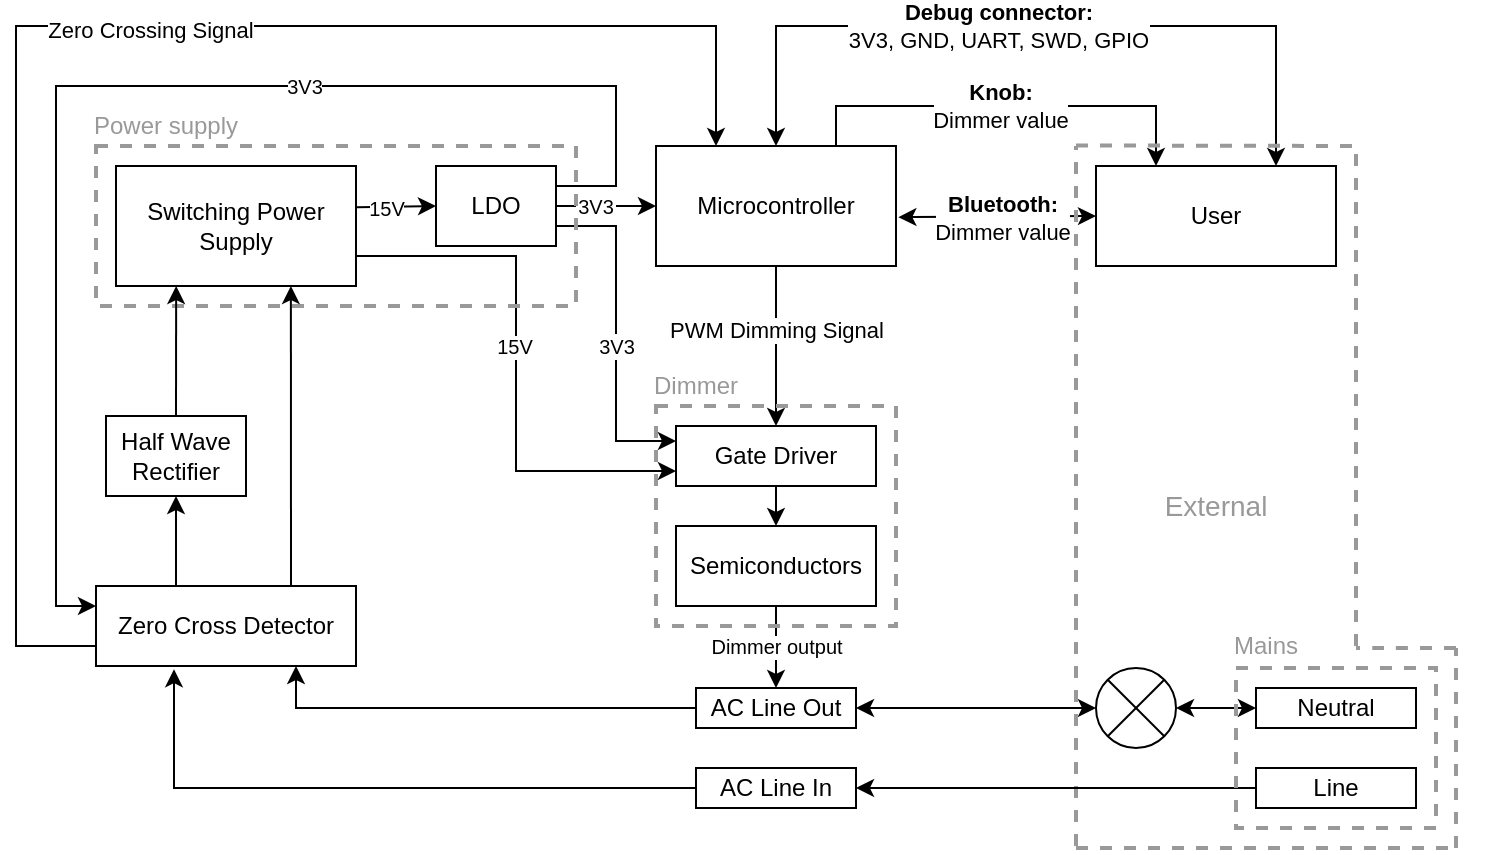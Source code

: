 <mxfile version="15.5.2" type="device" pages="2"><diagram id="4YiswE57RY_9xXz-Nx6q" name="DFD"><mxGraphModel dx="1022" dy="823" grid="1" gridSize="10" guides="1" tooltips="1" connect="1" arrows="1" fold="1" page="0" pageScale="1" pageWidth="827" pageHeight="1169" math="0" shadow="0"><root><mxCell id="0"/><mxCell id="1" parent="0"/><mxCell id="Przot01Rp2UNl-yn8sFl-1" value="Microcontroller" style="rounded=0;whiteSpace=wrap;html=1;" parent="1" vertex="1"><mxGeometry x="770" y="230" width="120" height="60" as="geometry"/></mxCell><mxCell id="Przot01Rp2UNl-yn8sFl-2" value="LDO" style="rounded=0;whiteSpace=wrap;html=1;" parent="1" vertex="1"><mxGeometry x="660" y="240" width="60" height="40" as="geometry"/></mxCell><mxCell id="Przot01Rp2UNl-yn8sFl-3" value="" style="endArrow=classic;html=1;exitX=1;exitY=0.5;exitDx=0;exitDy=0;entryX=0;entryY=0.5;entryDx=0;entryDy=0;startArrow=none;" parent="1" source="Przot01Rp2UNl-yn8sFl-6" target="Przot01Rp2UNl-yn8sFl-1" edge="1"><mxGeometry width="50" height="50" relative="1" as="geometry"><mxPoint x="790" y="450" as="sourcePoint"/><mxPoint x="840" y="400" as="targetPoint"/></mxGeometry></mxCell><mxCell id="Przot01Rp2UNl-yn8sFl-4" value="Switching Power Supply" style="rounded=0;whiteSpace=wrap;html=1;" parent="1" vertex="1"><mxGeometry x="500" y="240" width="120" height="60" as="geometry"/></mxCell><mxCell id="Przot01Rp2UNl-yn8sFl-6" value="&lt;font style=&quot;font-size: 10px&quot;&gt;3V3&lt;/font&gt;" style="text;html=1;strokeColor=none;fillColor=none;align=center;verticalAlign=middle;whiteSpace=wrap;rounded=0;" parent="1" vertex="1"><mxGeometry x="730" y="250" width="20" height="20" as="geometry"/></mxCell><mxCell id="Przot01Rp2UNl-yn8sFl-7" value="" style="endArrow=none;html=1;exitX=1;exitY=0.5;exitDx=0;exitDy=0;entryX=0;entryY=0.5;entryDx=0;entryDy=0;" parent="1" source="Przot01Rp2UNl-yn8sFl-2" target="Przot01Rp2UNl-yn8sFl-6" edge="1"><mxGeometry width="50" height="50" relative="1" as="geometry"><mxPoint x="710" y="260" as="sourcePoint"/><mxPoint x="770" y="260" as="targetPoint"/></mxGeometry></mxCell><mxCell id="Przot01Rp2UNl-yn8sFl-11" value="Gate Driver" style="rounded=0;whiteSpace=wrap;html=1;" parent="1" vertex="1"><mxGeometry x="780" y="370" width="100" height="30" as="geometry"/></mxCell><mxCell id="Przot01Rp2UNl-yn8sFl-25" value="User" style="rounded=0;whiteSpace=wrap;html=1;" parent="1" vertex="1"><mxGeometry x="990" y="240" width="120" height="50" as="geometry"/></mxCell><mxCell id="Przot01Rp2UNl-yn8sFl-26" value="" style="endArrow=classic;html=1;exitX=0.5;exitY=1;exitDx=0;exitDy=0;entryX=0.5;entryY=0;entryDx=0;entryDy=0;" parent="1" source="Przot01Rp2UNl-yn8sFl-1" target="Przot01Rp2UNl-yn8sFl-11" edge="1"><mxGeometry width="50" height="50" relative="1" as="geometry"><mxPoint x="780" y="220" as="sourcePoint"/><mxPoint x="830" y="170" as="targetPoint"/></mxGeometry></mxCell><mxCell id="Przot01Rp2UNl-yn8sFl-63" value="PWM Dimming Signal" style="edgeLabel;html=1;align=center;verticalAlign=middle;resizable=0;points=[];" parent="Przot01Rp2UNl-yn8sFl-26" vertex="1" connectable="0"><mxGeometry x="-0.594" relative="1" as="geometry"><mxPoint y="16" as="offset"/></mxGeometry></mxCell><mxCell id="Przot01Rp2UNl-yn8sFl-33" value="AC Line Out" style="rounded=0;whiteSpace=wrap;html=1;" parent="1" vertex="1"><mxGeometry x="790" y="501" width="80" height="20" as="geometry"/></mxCell><mxCell id="Przot01Rp2UNl-yn8sFl-36" value="Semiconductors" style="rounded=0;whiteSpace=wrap;html=1;" parent="1" vertex="1"><mxGeometry x="780" y="420" width="100" height="40" as="geometry"/></mxCell><mxCell id="Przot01Rp2UNl-yn8sFl-37" value="" style="endArrow=classic;html=1;entryX=0.5;entryY=0;entryDx=0;entryDy=0;exitX=0.5;exitY=1;exitDx=0;exitDy=0;" parent="1" source="Przot01Rp2UNl-yn8sFl-11" target="Przot01Rp2UNl-yn8sFl-36" edge="1"><mxGeometry width="50" height="50" relative="1" as="geometry"><mxPoint x="590" y="360" as="sourcePoint"/><mxPoint x="640" y="310" as="targetPoint"/></mxGeometry></mxCell><mxCell id="Przot01Rp2UNl-yn8sFl-50" value="" style="endArrow=classic;html=1;exitX=0.5;exitY=1;exitDx=0;exitDy=0;entryX=0.5;entryY=0;entryDx=0;entryDy=0;" parent="1" source="Przot01Rp2UNl-yn8sFl-36" target="Przot01Rp2UNl-yn8sFl-33" edge="1"><mxGeometry width="50" height="50" relative="1" as="geometry"><mxPoint x="590" y="450" as="sourcePoint"/><mxPoint x="640" y="400" as="targetPoint"/></mxGeometry></mxCell><mxCell id="Przot01Rp2UNl-yn8sFl-108" value="Dimmer output" style="edgeLabel;html=1;align=center;verticalAlign=middle;resizable=0;points=[];fontSize=10;" parent="Przot01Rp2UNl-yn8sFl-50" vertex="1" connectable="0"><mxGeometry x="0.16" relative="1" as="geometry"><mxPoint y="-4" as="offset"/></mxGeometry></mxCell><mxCell id="Przot01Rp2UNl-yn8sFl-61" value="" style="endArrow=classic;startArrow=classic;html=1;exitX=1;exitY=0.5;exitDx=0;exitDy=0;entryX=0;entryY=0.5;entryDx=0;entryDy=0;" parent="1" source="Przot01Rp2UNl-yn8sFl-33" target="Przot01Rp2UNl-yn8sFl-54" edge="1"><mxGeometry width="50" height="50" relative="1" as="geometry"><mxPoint x="820" y="391" as="sourcePoint"/><mxPoint x="870" y="341" as="targetPoint"/></mxGeometry></mxCell><mxCell id="Przot01Rp2UNl-yn8sFl-66" value="&lt;font color=&quot;#999999&quot; style=&quot;font-size: 14px&quot;&gt;External&lt;/font&gt;" style="text;html=1;strokeColor=none;fillColor=none;align=center;verticalAlign=middle;whiteSpace=wrap;rounded=0;dashed=1;" parent="1" vertex="1"><mxGeometry x="1030" y="400" width="40" height="20" as="geometry"/></mxCell><mxCell id="Przot01Rp2UNl-yn8sFl-76" value="" style="rounded=0;whiteSpace=wrap;html=1;dashed=1;strokeColor=#999999;strokeWidth=2;fillColor=none;" parent="1" vertex="1"><mxGeometry x="770" y="360" width="120" height="110" as="geometry"/></mxCell><mxCell id="Przot01Rp2UNl-yn8sFl-77" value="&lt;font color=&quot;#999999&quot;&gt;Dimmer&lt;/font&gt;" style="text;html=1;strokeColor=none;fillColor=none;align=center;verticalAlign=middle;whiteSpace=wrap;rounded=0;dashed=1;" parent="1" vertex="1"><mxGeometry x="770" y="340" width="40" height="20" as="geometry"/></mxCell><mxCell id="Przot01Rp2UNl-yn8sFl-80" value="" style="endArrow=classic;html=1;exitX=1;exitY=0.75;exitDx=0;exitDy=0;entryX=0;entryY=0.25;entryDx=0;entryDy=0;edgeStyle=orthogonalEdgeStyle;rounded=0;" parent="1" source="Przot01Rp2UNl-yn8sFl-2" target="Przot01Rp2UNl-yn8sFl-11" edge="1"><mxGeometry width="50" height="50" relative="1" as="geometry"><mxPoint x="690" y="410" as="sourcePoint"/><mxPoint x="740" y="380" as="targetPoint"/></mxGeometry></mxCell><mxCell id="Przot01Rp2UNl-yn8sFl-82" value="&lt;font style=&quot;font-size: 10px&quot;&gt;3V3&lt;/font&gt;" style="edgeLabel;html=1;align=center;verticalAlign=middle;resizable=0;points=[];" parent="Przot01Rp2UNl-yn8sFl-80" vertex="1" connectable="0"><mxGeometry x="-0.344" y="1" relative="1" as="geometry"><mxPoint x="-1" y="35" as="offset"/></mxGeometry></mxCell><mxCell id="Przot01Rp2UNl-yn8sFl-81" value="" style="endArrow=classic;html=1;exitX=1;exitY=0.75;exitDx=0;exitDy=0;entryX=0;entryY=0.75;entryDx=0;entryDy=0;rounded=0;edgeStyle=orthogonalEdgeStyle;" parent="1" source="Przot01Rp2UNl-yn8sFl-4" target="Przot01Rp2UNl-yn8sFl-11" edge="1"><mxGeometry width="50" height="50" relative="1" as="geometry"><mxPoint x="630" y="360" as="sourcePoint"/><mxPoint x="680" y="310" as="targetPoint"/></mxGeometry></mxCell><mxCell id="Przot01Rp2UNl-yn8sFl-83" value="15V" style="edgeLabel;html=1;align=center;verticalAlign=middle;resizable=0;points=[];fontSize=10;" parent="Przot01Rp2UNl-yn8sFl-81" vertex="1" connectable="0"><mxGeometry x="-0.137" y="-1" relative="1" as="geometry"><mxPoint y="9" as="offset"/></mxGeometry></mxCell><mxCell id="Przot01Rp2UNl-yn8sFl-85" value="" style="rounded=0;whiteSpace=wrap;html=1;dashed=1;strokeColor=#999999;strokeWidth=2;fillColor=none;" parent="1" vertex="1"><mxGeometry x="490" y="230" width="240" height="80" as="geometry"/></mxCell><mxCell id="Przot01Rp2UNl-yn8sFl-86" value="&lt;font color=&quot;#999999&quot;&gt;Power supply&lt;/font&gt;" style="text;html=1;strokeColor=none;fillColor=none;align=center;verticalAlign=middle;whiteSpace=wrap;rounded=0;dashed=1;" parent="1" vertex="1"><mxGeometry x="480" y="210" width="90" height="20" as="geometry"/></mxCell><mxCell id="Przot01Rp2UNl-yn8sFl-90" value="" style="endArrow=classic;startArrow=classic;html=1;fontSize=10;exitX=0.5;exitY=0;exitDx=0;exitDy=0;entryX=0.75;entryY=0;entryDx=0;entryDy=0;edgeStyle=orthogonalEdgeStyle;rounded=0;" parent="1" source="Przot01Rp2UNl-yn8sFl-1" target="Przot01Rp2UNl-yn8sFl-25" edge="1"><mxGeometry width="50" height="50" relative="1" as="geometry"><mxPoint x="820" y="150" as="sourcePoint"/><mxPoint x="870" y="100" as="targetPoint"/><Array as="points"><mxPoint x="830" y="170"/><mxPoint x="1080" y="170"/></Array></mxGeometry></mxCell><mxCell id="Przot01Rp2UNl-yn8sFl-91" value="&lt;b style=&quot;font-size: 11px&quot;&gt;Debug connector:&lt;/b&gt;&lt;br style=&quot;font-size: 11px&quot;&gt;&lt;span style=&quot;font-size: 11px&quot;&gt;3V3, GND,&amp;nbsp;&lt;/span&gt;&lt;span style=&quot;font-size: 11px&quot;&gt;UART, SWD, GPIO&lt;/span&gt;" style="edgeLabel;html=1;align=center;verticalAlign=middle;resizable=0;points=[];fontSize=10;" parent="Przot01Rp2UNl-yn8sFl-90" vertex="1" connectable="0"><mxGeometry x="0.196" y="-1" relative="1" as="geometry"><mxPoint x="-56" y="-1" as="offset"/></mxGeometry></mxCell><mxCell id="Przot01Rp2UNl-yn8sFl-92" value="" style="endArrow=classic;html=1;fontSize=10;exitX=0.75;exitY=0;exitDx=0;exitDy=0;entryX=0.25;entryY=0;entryDx=0;entryDy=0;edgeStyle=orthogonalEdgeStyle;rounded=0;" parent="1" source="Przot01Rp2UNl-yn8sFl-1" target="Przot01Rp2UNl-yn8sFl-25" edge="1"><mxGeometry width="50" height="50" relative="1" as="geometry"><mxPoint x="820" y="160" as="sourcePoint"/><mxPoint x="870" y="110" as="targetPoint"/><Array as="points"><mxPoint x="860" y="210"/><mxPoint x="1020" y="210"/></Array></mxGeometry></mxCell><mxCell id="Przot01Rp2UNl-yn8sFl-93" value="&lt;b style=&quot;font-size: 11px&quot;&gt;Knob:&lt;/b&gt;&lt;br style=&quot;font-size: 11px&quot;&gt;&lt;span style=&quot;font-size: 11px&quot;&gt;Dimmer value&lt;/span&gt;" style="edgeLabel;html=1;align=center;verticalAlign=middle;resizable=0;points=[];fontSize=10;" parent="Przot01Rp2UNl-yn8sFl-92" vertex="1" connectable="0"><mxGeometry x="0.096" y="2" relative="1" as="geometry"><mxPoint x="-13" y="2" as="offset"/></mxGeometry></mxCell><mxCell id="Przot01Rp2UNl-yn8sFl-96" value="" style="endArrow=classic;startArrow=classic;html=1;fontSize=10;entryX=0;entryY=0.5;entryDx=0;entryDy=0;exitX=1.01;exitY=0.593;exitDx=0;exitDy=0;exitPerimeter=0;" parent="1" source="Przot01Rp2UNl-yn8sFl-1" target="Przot01Rp2UNl-yn8sFl-25" edge="1"><mxGeometry width="50" height="50" relative="1" as="geometry"><mxPoint x="900" y="265" as="sourcePoint"/><mxPoint x="870" y="180" as="targetPoint"/></mxGeometry></mxCell><mxCell id="Przot01Rp2UNl-yn8sFl-97" value="&lt;b style=&quot;font-size: 11px&quot;&gt;Bluetooth:&lt;/b&gt;&lt;br style=&quot;font-size: 11px&quot;&gt;&lt;span style=&quot;font-size: 11px&quot;&gt;Dimmer value&lt;/span&gt;" style="edgeLabel;html=1;align=center;verticalAlign=middle;resizable=0;points=[];fontSize=10;" parent="Przot01Rp2UNl-yn8sFl-96" vertex="1" connectable="0"><mxGeometry x="-0.197" relative="1" as="geometry"><mxPoint x="12" as="offset"/></mxGeometry></mxCell><mxCell id="Przot01Rp2UNl-yn8sFl-98" value="" style="endArrow=none;html=1;fontSize=10;strokeWidth=2;strokeColor=#999999;dashed=1;" parent="1" edge="1"><mxGeometry width="50" height="50" relative="1" as="geometry"><mxPoint x="980" y="580" as="sourcePoint"/><mxPoint x="980" y="230" as="targetPoint"/></mxGeometry></mxCell><mxCell id="Przot01Rp2UNl-yn8sFl-99" value="" style="endArrow=none;html=1;fontSize=10;strokeWidth=2;strokeColor=#999999;dashed=1;" parent="1" edge="1"><mxGeometry width="50" height="50" relative="1" as="geometry"><mxPoint x="980" y="229.72" as="sourcePoint"/><mxPoint x="1120" y="230" as="targetPoint"/></mxGeometry></mxCell><mxCell id="Przot01Rp2UNl-yn8sFl-100" value="" style="endArrow=none;html=1;fontSize=10;strokeWidth=2;strokeColor=#999999;dashed=1;" parent="1" edge="1"><mxGeometry width="50" height="50" relative="1" as="geometry"><mxPoint x="1120" y="480" as="sourcePoint"/><mxPoint x="1120" y="230" as="targetPoint"/></mxGeometry></mxCell><mxCell id="Przot01Rp2UNl-yn8sFl-101" value="" style="endArrow=none;html=1;fontSize=10;strokeWidth=2;strokeColor=#999999;dashed=1;" parent="1" edge="1"><mxGeometry width="50" height="50" relative="1" as="geometry"><mxPoint x="1170" y="481" as="sourcePoint"/><mxPoint x="1120" y="481" as="targetPoint"/><Array as="points"><mxPoint x="1140" y="481"/><mxPoint x="1130" y="481"/></Array></mxGeometry></mxCell><mxCell id="Przot01Rp2UNl-yn8sFl-104" value="" style="endArrow=classic;html=1;fontSize=10;strokeColor=#000000;strokeWidth=1;entryX=0;entryY=0.5;entryDx=0;entryDy=0;exitX=1.002;exitY=0.343;exitDx=0;exitDy=0;exitPerimeter=0;" parent="1" source="Przot01Rp2UNl-yn8sFl-4" target="Przot01Rp2UNl-yn8sFl-2" edge="1"><mxGeometry width="50" height="50" relative="1" as="geometry"><mxPoint x="630" y="260" as="sourcePoint"/><mxPoint x="610" y="300" as="targetPoint"/></mxGeometry></mxCell><mxCell id="Przot01Rp2UNl-yn8sFl-105" value="15V" style="edgeLabel;html=1;align=center;verticalAlign=middle;resizable=0;points=[];fontSize=10;" parent="Przot01Rp2UNl-yn8sFl-104" vertex="1" connectable="0"><mxGeometry x="-0.423" y="-1" relative="1" as="geometry"><mxPoint x="3" y="-1" as="offset"/></mxGeometry></mxCell><mxCell id="Przot01Rp2UNl-yn8sFl-32" value="AC Line In" style="rounded=0;whiteSpace=wrap;html=1;" parent="1" vertex="1"><mxGeometry x="790" y="541" width="80" height="20" as="geometry"/></mxCell><mxCell id="Przot01Rp2UNl-yn8sFl-46" style="edgeStyle=orthogonalEdgeStyle;rounded=0;jumpSize=3;orthogonalLoop=1;jettySize=auto;html=1;exitX=0.5;exitY=1;exitDx=0;exitDy=0;" parent="1" source="Przot01Rp2UNl-yn8sFl-32" target="Przot01Rp2UNl-yn8sFl-32" edge="1"><mxGeometry relative="1" as="geometry"/></mxCell><mxCell id="Przot01Rp2UNl-yn8sFl-114" value="" style="endArrow=classic;html=1;fontSize=10;strokeColor=#000000;strokeWidth=1;entryX=1;entryY=0.5;entryDx=0;entryDy=0;exitX=0;exitY=0.5;exitDx=0;exitDy=0;" parent="1" source="Przot01Rp2UNl-yn8sFl-116" target="Przot01Rp2UNl-yn8sFl-32" edge="1"><mxGeometry width="50" height="50" relative="1" as="geometry"><mxPoint x="950" y="551" as="sourcePoint"/><mxPoint x="900" y="241" as="targetPoint"/></mxGeometry></mxCell><mxCell id="Przot01Rp2UNl-yn8sFl-58" value="" style="group" parent="1" vertex="1" connectable="0"><mxGeometry x="990" y="501" width="200" height="70" as="geometry"/></mxCell><mxCell id="Przot01Rp2UNl-yn8sFl-54" value="" style="ellipse;whiteSpace=wrap;html=1;aspect=fixed;" parent="Przot01Rp2UNl-yn8sFl-58" vertex="1"><mxGeometry y="-10" width="40" height="40" as="geometry"/></mxCell><mxCell id="Przot01Rp2UNl-yn8sFl-55" value="" style="endArrow=none;html=1;entryX=1;entryY=0;entryDx=0;entryDy=0;exitX=0;exitY=1;exitDx=0;exitDy=0;" parent="Przot01Rp2UNl-yn8sFl-58" source="Przot01Rp2UNl-yn8sFl-54" target="Przot01Rp2UNl-yn8sFl-54" edge="1"><mxGeometry width="50" height="50" relative="1" as="geometry"><mxPoint x="100" y="50" as="sourcePoint"/><mxPoint x="-190" y="-120" as="targetPoint"/></mxGeometry></mxCell><mxCell id="Przot01Rp2UNl-yn8sFl-56" value="" style="endArrow=none;html=1;exitX=1;exitY=1;exitDx=0;exitDy=0;entryX=0;entryY=0;entryDx=0;entryDy=0;" parent="Przot01Rp2UNl-yn8sFl-58" source="Przot01Rp2UNl-yn8sFl-54" target="Przot01Rp2UNl-yn8sFl-54" edge="1"><mxGeometry width="50" height="50" relative="1" as="geometry"><mxPoint x="-40" as="sourcePoint"/><mxPoint as="targetPoint"/><Array as="points"/></mxGeometry></mxCell><mxCell id="Przot01Rp2UNl-yn8sFl-59" value="Neutral" style="rounded=0;whiteSpace=wrap;html=1;" parent="Przot01Rp2UNl-yn8sFl-58" vertex="1"><mxGeometry x="80" width="80" height="20" as="geometry"/></mxCell><mxCell id="Przot01Rp2UNl-yn8sFl-62" value="" style="endArrow=classic;startArrow=classic;html=1;entryX=0;entryY=0.5;entryDx=0;entryDy=0;exitX=1;exitY=0.5;exitDx=0;exitDy=0;" parent="Przot01Rp2UNl-yn8sFl-58" source="Przot01Rp2UNl-yn8sFl-54" target="Przot01Rp2UNl-yn8sFl-59" edge="1"><mxGeometry width="50" height="50" relative="1" as="geometry"><mxPoint x="-110" y="-110" as="sourcePoint"/><mxPoint x="-60" y="-160" as="targetPoint"/></mxGeometry></mxCell><mxCell id="Przot01Rp2UNl-yn8sFl-102" value="" style="endArrow=none;html=1;fontSize=10;strokeWidth=2;strokeColor=#999999;dashed=1;" parent="Przot01Rp2UNl-yn8sFl-58" edge="1"><mxGeometry width="50" height="50" relative="1" as="geometry"><mxPoint x="180" y="80" as="sourcePoint"/><mxPoint x="180" y="-20" as="targetPoint"/></mxGeometry></mxCell><mxCell id="Przot01Rp2UNl-yn8sFl-116" value="Line" style="rounded=0;whiteSpace=wrap;html=1;" parent="Przot01Rp2UNl-yn8sFl-58" vertex="1"><mxGeometry x="80" y="40" width="80" height="20" as="geometry"/></mxCell><mxCell id="Przot01Rp2UNl-yn8sFl-117" value="" style="rounded=0;whiteSpace=wrap;html=1;dashed=1;fontSize=10;strokeColor=#999999;strokeWidth=2;fillColor=none;" parent="Przot01Rp2UNl-yn8sFl-58" vertex="1"><mxGeometry x="70" y="-10" width="100" height="80" as="geometry"/></mxCell><mxCell id="Przot01Rp2UNl-yn8sFl-103" value="" style="endArrow=none;html=1;fontSize=10;strokeColor=#999999;dashed=1;strokeWidth=2;" parent="1" edge="1"><mxGeometry width="50" height="50" relative="1" as="geometry"><mxPoint x="980" y="581" as="sourcePoint"/><mxPoint x="1170" y="581" as="targetPoint"/><Array as="points"><mxPoint x="1070" y="581"/></Array></mxGeometry></mxCell><mxCell id="Przot01Rp2UNl-yn8sFl-118" value="&lt;font color=&quot;#999999&quot; style=&quot;font-size: 12px&quot;&gt;Mains&lt;/font&gt;" style="text;html=1;strokeColor=none;fillColor=none;align=center;verticalAlign=middle;whiteSpace=wrap;rounded=0;dashed=1;fontSize=10;" parent="1" vertex="1"><mxGeometry x="1055" y="470" width="40" height="20" as="geometry"/></mxCell><mxCell id="Do_cO62tvVzfTgH-8XaD-1" value="Zero Cross Detector" style="rounded=0;whiteSpace=wrap;html=1;" vertex="1" parent="1"><mxGeometry x="490" y="450" width="130" height="40" as="geometry"/></mxCell><mxCell id="Do_cO62tvVzfTgH-8XaD-3" value="" style="endArrow=classic;html=1;rounded=0;exitX=0;exitY=0.5;exitDx=0;exitDy=0;edgeStyle=orthogonalEdgeStyle;" edge="1" parent="1" source="Przot01Rp2UNl-yn8sFl-33"><mxGeometry width="50" height="50" relative="1" as="geometry"><mxPoint x="790" y="450" as="sourcePoint"/><mxPoint x="590" y="490" as="targetPoint"/><Array as="points"><mxPoint x="590" y="511"/></Array></mxGeometry></mxCell><mxCell id="Do_cO62tvVzfTgH-8XaD-4" value="" style="endArrow=classic;html=1;rounded=0;entryX=0.167;entryY=0.875;entryDx=0;entryDy=0;entryPerimeter=0;exitX=0.5;exitY=0;exitDx=0;exitDy=0;" edge="1" parent="1" source="Do_cO62tvVzfTgH-8XaD-10" target="Przot01Rp2UNl-yn8sFl-85"><mxGeometry width="50" height="50" relative="1" as="geometry"><mxPoint x="530" y="360" as="sourcePoint"/><mxPoint x="530" y="320" as="targetPoint"/></mxGeometry></mxCell><mxCell id="Do_cO62tvVzfTgH-8XaD-5" value="" style="endArrow=classic;html=1;edgeStyle=orthogonalEdgeStyle;rounded=0;entryX=0.25;entryY=0;entryDx=0;entryDy=0;exitX=0;exitY=0.75;exitDx=0;exitDy=0;" edge="1" parent="1" source="Do_cO62tvVzfTgH-8XaD-1"><mxGeometry width="50" height="50" relative="1" as="geometry"><mxPoint x="480" y="400" as="sourcePoint"/><mxPoint x="800.0" y="229.97" as="targetPoint"/><Array as="points"><mxPoint x="450" y="480"/><mxPoint x="450" y="170"/><mxPoint x="800" y="170"/></Array></mxGeometry></mxCell><mxCell id="Do_cO62tvVzfTgH-8XaD-6" value="Zero Crossing Signal" style="edgeLabel;html=1;align=center;verticalAlign=middle;resizable=0;points=[];" vertex="1" connectable="0" parent="Do_cO62tvVzfTgH-8XaD-5"><mxGeometry x="0.102" y="-2" relative="1" as="geometry"><mxPoint x="-2" as="offset"/></mxGeometry></mxCell><mxCell id="Do_cO62tvVzfTgH-8XaD-8" value="" style="endArrow=classic;html=1;edgeStyle=orthogonalEdgeStyle;rounded=0;entryX=0;entryY=0.25;entryDx=0;entryDy=0;exitX=0.958;exitY=0.25;exitDx=0;exitDy=0;exitPerimeter=0;" edge="1" parent="1" source="Przot01Rp2UNl-yn8sFl-85" target="Do_cO62tvVzfTgH-8XaD-1"><mxGeometry width="50" height="50" relative="1" as="geometry"><mxPoint x="730" y="280.0" as="sourcePoint"/><mxPoint x="470" y="380" as="targetPoint"/><Array as="points"><mxPoint x="750" y="250"/><mxPoint x="750" y="200"/><mxPoint x="470" y="200"/><mxPoint x="470" y="460"/></Array></mxGeometry></mxCell><mxCell id="Do_cO62tvVzfTgH-8XaD-9" value="&lt;font style=&quot;font-size: 10px&quot;&gt;3V3&lt;/font&gt;" style="edgeLabel;html=1;align=center;verticalAlign=middle;resizable=0;points=[];" vertex="1" connectable="0" parent="Do_cO62tvVzfTgH-8XaD-8"><mxGeometry x="-0.344" y="1" relative="1" as="geometry"><mxPoint x="-26" y="-1" as="offset"/></mxGeometry></mxCell><mxCell id="Do_cO62tvVzfTgH-8XaD-10" value="Half Wave Rectifier" style="rounded=0;whiteSpace=wrap;html=1;" vertex="1" parent="1"><mxGeometry x="495" y="365" width="70" height="40" as="geometry"/></mxCell><mxCell id="Do_cO62tvVzfTgH-8XaD-11" value="" style="endArrow=classic;html=1;rounded=0;entryX=0.5;entryY=1;entryDx=0;entryDy=0;" edge="1" parent="1" target="Do_cO62tvVzfTgH-8XaD-10"><mxGeometry width="50" height="50" relative="1" as="geometry"><mxPoint x="530" y="450" as="sourcePoint"/><mxPoint x="670" y="370" as="targetPoint"/></mxGeometry></mxCell><mxCell id="Do_cO62tvVzfTgH-8XaD-12" value="" style="endArrow=classic;html=1;rounded=0;exitX=0.75;exitY=0;exitDx=0;exitDy=0;entryX=0.406;entryY=0.875;entryDx=0;entryDy=0;entryPerimeter=0;" edge="1" parent="1" source="Do_cO62tvVzfTgH-8XaD-1" target="Przot01Rp2UNl-yn8sFl-85"><mxGeometry width="50" height="50" relative="1" as="geometry"><mxPoint x="520" y="380" as="sourcePoint"/><mxPoint x="588" y="320" as="targetPoint"/></mxGeometry></mxCell><mxCell id="Do_cO62tvVzfTgH-8XaD-14" value="" style="endArrow=classic;html=1;rounded=0;entryX=0.3;entryY=1.04;entryDx=0;entryDy=0;entryPerimeter=0;edgeStyle=orthogonalEdgeStyle;exitX=0;exitY=0.5;exitDx=0;exitDy=0;" edge="1" parent="1" source="Przot01Rp2UNl-yn8sFl-32" target="Do_cO62tvVzfTgH-8XaD-1"><mxGeometry width="50" height="50" relative="1" as="geometry"><mxPoint x="610" y="580" as="sourcePoint"/><mxPoint x="540" y="350" as="targetPoint"/></mxGeometry></mxCell></root></mxGraphModel></diagram><diagram id="xW7mYK-48yksrfzII9Af" name="DCD"><mxGraphModel dx="1038" dy="532" grid="1" gridSize="10" guides="1" tooltips="1" connect="1" arrows="1" fold="1" page="1" pageScale="1" pageWidth="827" pageHeight="1169" math="0" shadow="0"><root><mxCell id="nPdJ5bqmIcJf3N5jfl5o-0"/><mxCell id="nPdJ5bqmIcJf3N5jfl5o-1" parent="nPdJ5bqmIcJf3N5jfl5o-0"/><mxCell id="nPdJ5bqmIcJf3N5jfl5o-2" value="User" style="rounded=0;whiteSpace=wrap;html=1;" vertex="1" parent="nPdJ5bqmIcJf3N5jfl5o-1"><mxGeometry x="150" y="70" width="419" height="60" as="geometry"/></mxCell><mxCell id="nPdJ5bqmIcJf3N5jfl5o-3" value="Mains Power" style="rounded=0;whiteSpace=wrap;html=1;" vertex="1" parent="nPdJ5bqmIcJf3N5jfl5o-1"><mxGeometry x="150" y="440" width="420" height="60" as="geometry"/></mxCell><mxCell id="nPdJ5bqmIcJf3N5jfl5o-4" value="Dimmer" style="rounded=1;whiteSpace=wrap;html=1;" vertex="1" parent="nPdJ5bqmIcJf3N5jfl5o-1"><mxGeometry x="150" y="260" width="170" height="60" as="geometry"/></mxCell><mxCell id="nPdJ5bqmIcJf3N5jfl5o-5" value="lamp" style="group" vertex="1" connectable="0" parent="nPdJ5bqmIcJf3N5jfl5o-1"><mxGeometry x="500" y="250" width="70" height="70" as="geometry"/></mxCell><mxCell id="nPdJ5bqmIcJf3N5jfl5o-6" value="" style="ellipse;whiteSpace=wrap;html=1;aspect=fixed;" vertex="1" parent="nPdJ5bqmIcJf3N5jfl5o-5"><mxGeometry width="70" height="70" as="geometry"/></mxCell><mxCell id="nPdJ5bqmIcJf3N5jfl5o-7" value="" style="endArrow=none;html=1;exitX=0;exitY=1;exitDx=0;exitDy=0;entryX=1;entryY=0;entryDx=0;entryDy=0;" edge="1" parent="nPdJ5bqmIcJf3N5jfl5o-5" source="nPdJ5bqmIcJf3N5jfl5o-6" target="nPdJ5bqmIcJf3N5jfl5o-6"><mxGeometry width="50" height="50" relative="1" as="geometry"><mxPoint x="17.5" y="61.25" as="sourcePoint"/><mxPoint x="61.25" y="8.75" as="targetPoint"/></mxGeometry></mxCell><mxCell id="nPdJ5bqmIcJf3N5jfl5o-8" value="" style="endArrow=none;html=1;entryX=0;entryY=0;entryDx=0;entryDy=0;exitX=1;exitY=1;exitDx=0;exitDy=0;" edge="1" parent="nPdJ5bqmIcJf3N5jfl5o-5" source="nPdJ5bqmIcJf3N5jfl5o-6" target="nPdJ5bqmIcJf3N5jfl5o-6"><mxGeometry width="50" height="50" relative="1" as="geometry"><mxPoint x="17.5" y="78.75" as="sourcePoint"/><mxPoint x="61.25" y="35" as="targetPoint"/></mxGeometry></mxCell><mxCell id="nPdJ5bqmIcJf3N5jfl5o-9" value="" style="endArrow=classic;html=1;entryX=0.5;entryY=1;entryDx=0;entryDy=0;" edge="1" parent="nPdJ5bqmIcJf3N5jfl5o-1" target="nPdJ5bqmIcJf3N5jfl5o-6"><mxGeometry width="50" height="50" relative="1" as="geometry"><mxPoint x="535" y="438" as="sourcePoint"/><mxPoint x="516" y="350" as="targetPoint"/></mxGeometry></mxCell><mxCell id="nPdJ5bqmIcJf3N5jfl5o-10" value="Neutral wire" style="edgeLabel;html=1;align=center;verticalAlign=middle;resizable=0;points=[];" vertex="1" connectable="0" parent="nPdJ5bqmIcJf3N5jfl5o-9"><mxGeometry x="0.215" y="-1" relative="1" as="geometry"><mxPoint as="offset"/></mxGeometry></mxCell><mxCell id="nPdJ5bqmIcJf3N5jfl5o-11" value="" style="endArrow=classic;html=1;exitX=1;exitY=0.75;exitDx=0;exitDy=0;entryX=0.052;entryY=0.776;entryDx=0;entryDy=0;entryPerimeter=0;" edge="1" parent="nPdJ5bqmIcJf3N5jfl5o-1" source="nPdJ5bqmIcJf3N5jfl5o-4" target="nPdJ5bqmIcJf3N5jfl5o-6"><mxGeometry width="50" height="50" relative="1" as="geometry"><mxPoint x="500" y="320" as="sourcePoint"/><mxPoint x="550" y="270" as="targetPoint"/></mxGeometry></mxCell><mxCell id="nPdJ5bqmIcJf3N5jfl5o-12" value="Dimmer output" style="edgeLabel;html=1;align=center;verticalAlign=middle;resizable=0;points=[];" vertex="1" connectable="0" parent="nPdJ5bqmIcJf3N5jfl5o-11"><mxGeometry x="-0.324" y="-1" relative="1" as="geometry"><mxPoint x="31" as="offset"/></mxGeometry></mxCell><mxCell id="nPdJ5bqmIcJf3N5jfl5o-13" value="" style="endArrow=classic;html=1;entryX=1;entryY=0.25;entryDx=0;entryDy=0;exitX=0.014;exitY=0.348;exitDx=0;exitDy=0;exitPerimeter=0;" edge="1" parent="nPdJ5bqmIcJf3N5jfl5o-1" source="nPdJ5bqmIcJf3N5jfl5o-6" target="nPdJ5bqmIcJf3N5jfl5o-4"><mxGeometry width="50" height="50" relative="1" as="geometry"><mxPoint x="430" y="230" as="sourcePoint"/><mxPoint x="550" y="270" as="targetPoint"/></mxGeometry></mxCell><mxCell id="nPdJ5bqmIcJf3N5jfl5o-14" value="Power" style="edgeLabel;html=1;align=center;verticalAlign=middle;resizable=0;points=[];" vertex="1" connectable="0" parent="nPdJ5bqmIcJf3N5jfl5o-13"><mxGeometry x="-0.245" y="1" relative="1" as="geometry"><mxPoint x="-19" as="offset"/></mxGeometry></mxCell><mxCell id="nPdJ5bqmIcJf3N5jfl5o-15" value="" style="endArrow=classic;html=1;entryX=0.121;entryY=-0.033;entryDx=0;entryDy=0;entryPerimeter=0;exitX=0.047;exitY=1.026;exitDx=0;exitDy=0;exitPerimeter=0;" edge="1" parent="nPdJ5bqmIcJf3N5jfl5o-1" source="nPdJ5bqmIcJf3N5jfl5o-2" target="nPdJ5bqmIcJf3N5jfl5o-4"><mxGeometry width="50" height="50" relative="1" as="geometry"><mxPoint x="170" y="140" as="sourcePoint"/><mxPoint x="170" y="250" as="targetPoint"/><Array as="points"><mxPoint x="170" y="210"/></Array></mxGeometry></mxCell><mxCell id="nPdJ5bqmIcJf3N5jfl5o-16" value="&lt;b&gt;Rotary knob:&lt;/b&gt;&lt;br&gt;Dimmer value" style="edgeLabel;html=1;align=center;verticalAlign=middle;resizable=0;points=[];" vertex="1" connectable="0" parent="nPdJ5bqmIcJf3N5jfl5o-15"><mxGeometry x="-0.378" relative="1" as="geometry"><mxPoint y="19" as="offset"/></mxGeometry></mxCell><mxCell id="nPdJ5bqmIcJf3N5jfl5o-17" value="" style="endArrow=classic;html=1;" edge="1" parent="nPdJ5bqmIcJf3N5jfl5o-1"><mxGeometry width="50" height="50" relative="1" as="geometry"><mxPoint x="170" y="440" as="sourcePoint"/><mxPoint x="170" y="320" as="targetPoint"/></mxGeometry></mxCell><mxCell id="nPdJ5bqmIcJf3N5jfl5o-18" value="Power" style="edgeLabel;html=1;align=center;verticalAlign=middle;resizable=0;points=[];" vertex="1" connectable="0" parent="nPdJ5bqmIcJf3N5jfl5o-17"><mxGeometry x="0.367" y="2" relative="1" as="geometry"><mxPoint y="12" as="offset"/></mxGeometry></mxCell><mxCell id="nPdJ5bqmIcJf3N5jfl5o-19" value="" style="endArrow=classic;startArrow=classic;html=1;entryX=0.356;entryY=1.041;entryDx=0;entryDy=0;entryPerimeter=0;exitX=0.885;exitY=-0.042;exitDx=0;exitDy=0;exitPerimeter=0;" edge="1" parent="nPdJ5bqmIcJf3N5jfl5o-1" source="nPdJ5bqmIcJf3N5jfl5o-4" target="nPdJ5bqmIcJf3N5jfl5o-2"><mxGeometry width="50" height="50" relative="1" as="geometry"><mxPoint x="300" y="250" as="sourcePoint"/><mxPoint x="300" y="140" as="targetPoint"/></mxGeometry></mxCell><mxCell id="nPdJ5bqmIcJf3N5jfl5o-20" value="&lt;b&gt;Bluetooth:&lt;/b&gt;&lt;br&gt;Dimmer value" style="edgeLabel;html=1;align=center;verticalAlign=middle;resizable=0;points=[];" vertex="1" connectable="0" parent="nPdJ5bqmIcJf3N5jfl5o-19"><mxGeometry x="-0.233" relative="1" as="geometry"><mxPoint y="-19" as="offset"/></mxGeometry></mxCell></root></mxGraphModel></diagram></mxfile>